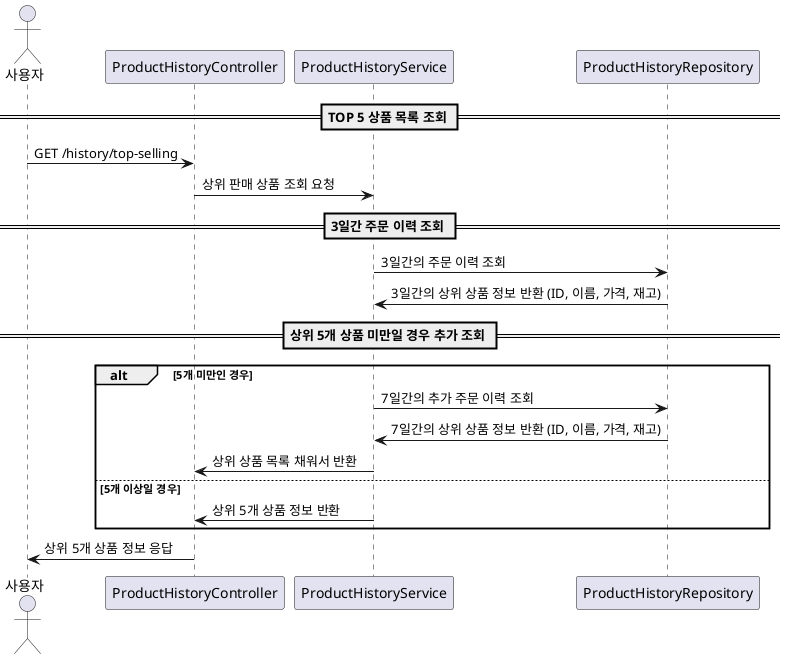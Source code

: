 @startuml

actor 사용자
participant "ProductHistoryController"
participant "ProductHistoryService"
participant "ProductHistoryRepository"

== TOP 5 상품 목록 조회 ==
사용자 -> ProductHistoryController : GET /history/top-selling
ProductHistoryController -> ProductHistoryService : 상위 판매 상품 조회 요청

== 3일간 주문 이력 조회 ==
ProductHistoryService -> ProductHistoryRepository : 3일간의 주문 이력 조회
ProductHistoryRepository -> ProductHistoryService : 3일간의 상위 상품 정보 반환 (ID, 이름, 가격, 재고)

== 상위 5개 상품 미만일 경우 추가 조회 ==
alt 5개 미만인 경우
    ProductHistoryService -> ProductHistoryRepository : 7일간의 추가 주문 이력 조회
    ProductHistoryRepository -> ProductHistoryService : 7일간의 상위 상품 정보 반환 (ID, 이름, 가격, 재고)
    ProductHistoryService -> ProductHistoryController : 상위 상품 목록 채워서 반환
else 5개 이상일 경우
    ProductHistoryService -> ProductHistoryController : 상위 5개 상품 정보 반환
end

ProductHistoryController -> 사용자 : 상위 5개 상품 정보 응답

@enduml
